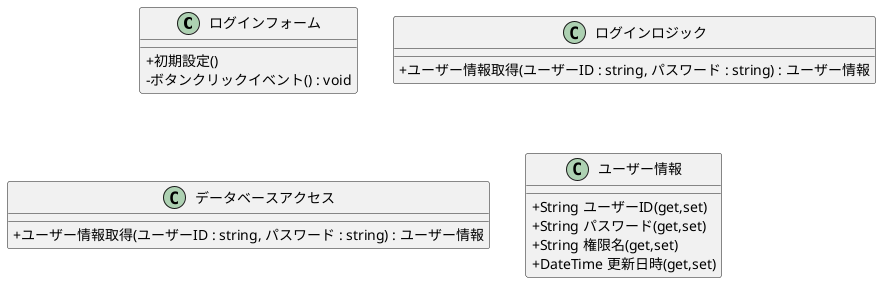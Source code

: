 @startuml
skinparam classAttributeIconSize 0
class ログインフォーム {
  + 初期設定()
  - ボタンクリックイベント() : void
}

class ログインロジック {
   + ユーザー情報取得(ユーザーID : string, パスワード : string) : ユーザー情報
}

class データベースアクセス {
   + ユーザー情報取得(ユーザーID : string, パスワード : string) : ユーザー情報
}

class ユーザー情報 {
   + String ユーザーID(get,set)
   + String パスワード(get,set)
   + String 権限名(get,set)
   + DateTime 更新日時(get,set)
}
@enduml
